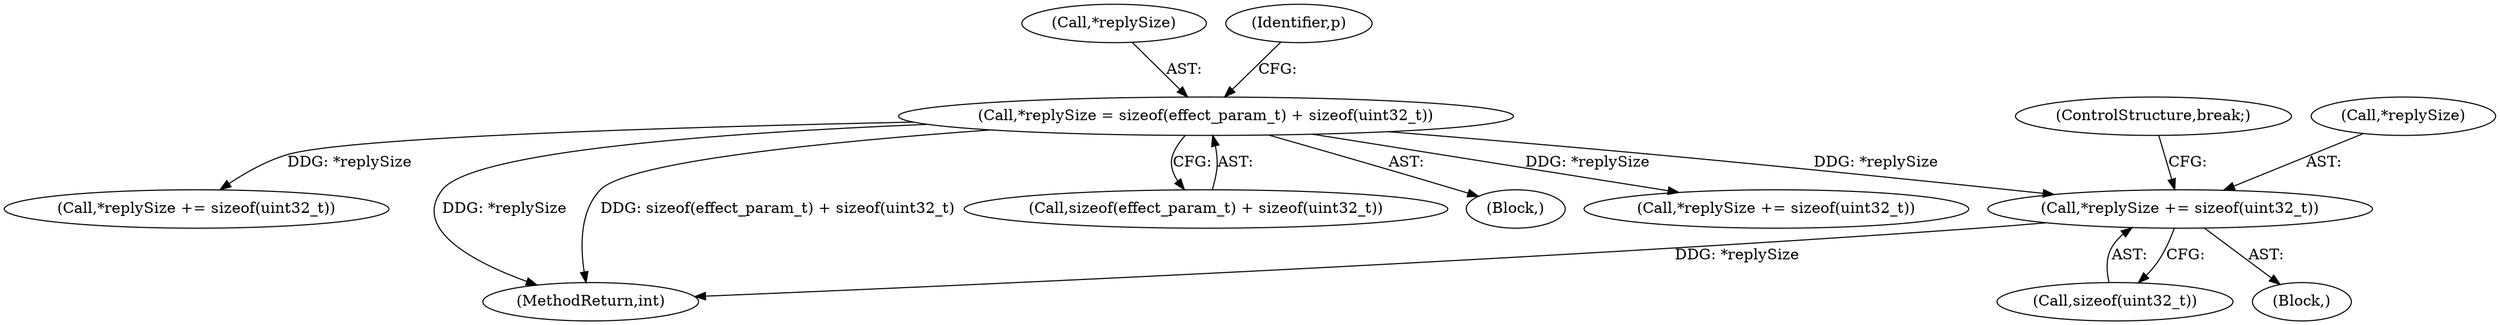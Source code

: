 digraph "0_Android_557bd7bfe6c4895faee09e46fc9b5304a956c8b7@API" {
"1000451" [label="(Call,*replySize += sizeof(uint32_t))"];
"1000376" [label="(Call,*replySize = sizeof(effect_param_t) + sizeof(uint32_t))"];
"1000456" [label="(ControlStructure,break;)"];
"1000406" [label="(Block,)"];
"1000316" [label="(Block,)"];
"1000451" [label="(Call,*replySize += sizeof(uint32_t))"];
"1000426" [label="(Call,*replySize += sizeof(uint32_t))"];
"1000377" [label="(Call,*replySize)"];
"1000476" [label="(Call,*replySize += sizeof(uint32_t))"];
"1001060" [label="(MethodReturn,int)"];
"1000454" [label="(Call,sizeof(uint32_t))"];
"1000379" [label="(Call,sizeof(effect_param_t) + sizeof(uint32_t))"];
"1000387" [label="(Identifier,p)"];
"1000376" [label="(Call,*replySize = sizeof(effect_param_t) + sizeof(uint32_t))"];
"1000452" [label="(Call,*replySize)"];
"1000451" -> "1000406"  [label="AST: "];
"1000451" -> "1000454"  [label="CFG: "];
"1000452" -> "1000451"  [label="AST: "];
"1000454" -> "1000451"  [label="AST: "];
"1000456" -> "1000451"  [label="CFG: "];
"1000451" -> "1001060"  [label="DDG: *replySize"];
"1000376" -> "1000451"  [label="DDG: *replySize"];
"1000376" -> "1000316"  [label="AST: "];
"1000376" -> "1000379"  [label="CFG: "];
"1000377" -> "1000376"  [label="AST: "];
"1000379" -> "1000376"  [label="AST: "];
"1000387" -> "1000376"  [label="CFG: "];
"1000376" -> "1001060"  [label="DDG: *replySize"];
"1000376" -> "1001060"  [label="DDG: sizeof(effect_param_t) + sizeof(uint32_t)"];
"1000376" -> "1000426"  [label="DDG: *replySize"];
"1000376" -> "1000476"  [label="DDG: *replySize"];
}
